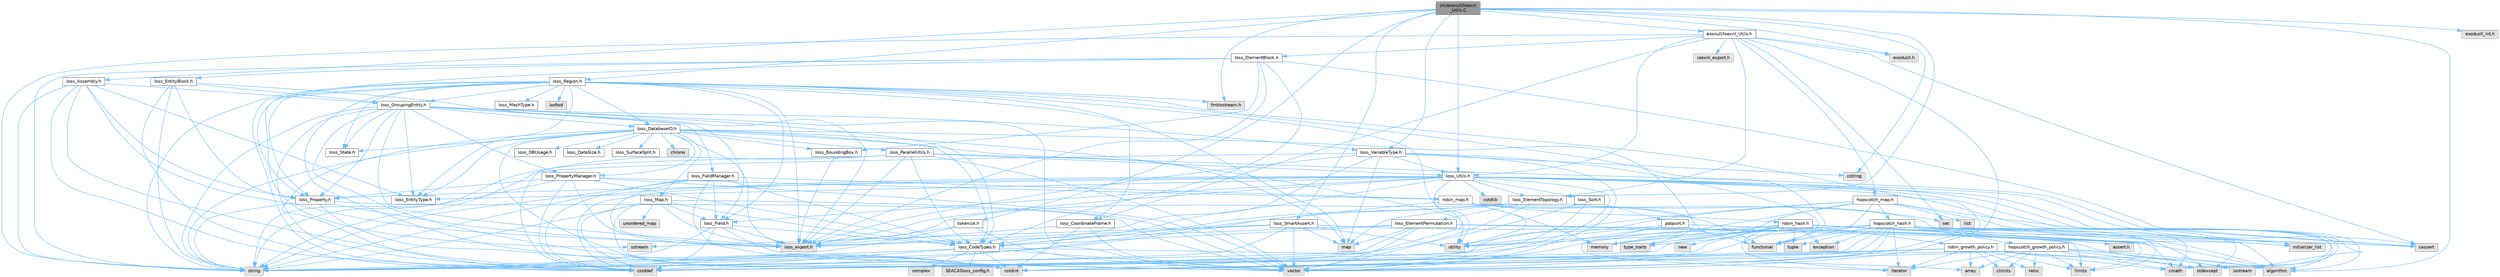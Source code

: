 digraph "src/exonull/Ioexnl_Utils.C"
{
 // INTERACTIVE_SVG=YES
 // LATEX_PDF_SIZE
  bgcolor="transparent";
  edge [fontname=Helvetica,fontsize=10,labelfontname=Helvetica,labelfontsize=10];
  node [fontname=Helvetica,fontsize=10,shape=box,height=0.2,width=0.4];
  Node1 [id="Node000001",label="src/exonull/Ioexnl\l_Utils.C",height=0.2,width=0.4,color="gray40", fillcolor="grey60", style="filled", fontcolor="black",tooltip=" "];
  Node1 -> Node2 [id="edge1_Node000001_Node000002",color="steelblue1",style="solid",tooltip=" "];
  Node2 [id="Node000002",label="Ioss_Assembly.h",height=0.2,width=0.4,color="grey40", fillcolor="white", style="filled",URL="$Ioss__Assembly_8h.html",tooltip=" "];
  Node2 -> Node3 [id="edge2_Node000002_Node000003",color="steelblue1",style="solid",tooltip=" "];
  Node3 [id="Node000003",label="ioss_export.h",height=0.2,width=0.4,color="grey60", fillcolor="#E0E0E0", style="filled",tooltip=" "];
  Node2 -> Node4 [id="edge3_Node000002_Node000004",color="steelblue1",style="solid",tooltip=" "];
  Node4 [id="Node000004",label="Ioss_EntityType.h",height=0.2,width=0.4,color="grey40", fillcolor="white", style="filled",URL="$Ioss__EntityType_8h.html",tooltip=" "];
  Node2 -> Node5 [id="edge4_Node000002_Node000005",color="steelblue1",style="solid",tooltip=" "];
  Node5 [id="Node000005",label="Ioss_Property.h",height=0.2,width=0.4,color="grey40", fillcolor="white", style="filled",URL="$Ioss__Property_8h.html",tooltip=" "];
  Node5 -> Node3 [id="edge5_Node000005_Node000003",color="steelblue1",style="solid",tooltip=" "];
  Node5 -> Node6 [id="edge6_Node000005_Node000006",color="steelblue1",style="solid",tooltip=" "];
  Node6 [id="Node000006",label="cstdint",height=0.2,width=0.4,color="grey60", fillcolor="#E0E0E0", style="filled",tooltip=" "];
  Node5 -> Node7 [id="edge7_Node000005_Node000007",color="steelblue1",style="solid",tooltip=" "];
  Node7 [id="Node000007",label="string",height=0.2,width=0.4,color="grey60", fillcolor="#E0E0E0", style="filled",tooltip=" "];
  Node5 -> Node8 [id="edge8_Node000005_Node000008",color="steelblue1",style="solid",tooltip=" "];
  Node8 [id="Node000008",label="vector",height=0.2,width=0.4,color="grey60", fillcolor="#E0E0E0", style="filled",tooltip=" "];
  Node2 -> Node9 [id="edge9_Node000002_Node000009",color="steelblue1",style="solid",tooltip=" "];
  Node9 [id="Node000009",label="Ioss_GroupingEntity.h",height=0.2,width=0.4,color="grey40", fillcolor="white", style="filled",URL="$Ioss__GroupingEntity_8h.html",tooltip=" "];
  Node9 -> Node3 [id="edge10_Node000009_Node000003",color="steelblue1",style="solid",tooltip=" "];
  Node9 -> Node10 [id="edge11_Node000009_Node000010",color="steelblue1",style="solid",tooltip=" "];
  Node10 [id="Node000010",label="Ioss_CodeTypes.h",height=0.2,width=0.4,color="grey40", fillcolor="white", style="filled",URL="$Ioss__CodeTypes_8h.html",tooltip=" "];
  Node10 -> Node11 [id="edge12_Node000010_Node000011",color="steelblue1",style="solid",tooltip=" "];
  Node11 [id="Node000011",label="array",height=0.2,width=0.4,color="grey60", fillcolor="#E0E0E0", style="filled",tooltip=" "];
  Node10 -> Node12 [id="edge13_Node000010_Node000012",color="steelblue1",style="solid",tooltip=" "];
  Node12 [id="Node000012",label="cstddef",height=0.2,width=0.4,color="grey60", fillcolor="#E0E0E0", style="filled",tooltip=" "];
  Node10 -> Node6 [id="edge14_Node000010_Node000006",color="steelblue1",style="solid",tooltip=" "];
  Node10 -> Node7 [id="edge15_Node000010_Node000007",color="steelblue1",style="solid",tooltip=" "];
  Node10 -> Node8 [id="edge16_Node000010_Node000008",color="steelblue1",style="solid",tooltip=" "];
  Node10 -> Node13 [id="edge17_Node000010_Node000013",color="steelblue1",style="solid",tooltip=" "];
  Node13 [id="Node000013",label="SEACASIoss_config.h",height=0.2,width=0.4,color="grey60", fillcolor="#E0E0E0", style="filled",tooltip=" "];
  Node10 -> Node14 [id="edge18_Node000010_Node000014",color="steelblue1",style="solid",tooltip=" "];
  Node14 [id="Node000014",label="complex",height=0.2,width=0.4,color="grey60", fillcolor="#E0E0E0", style="filled",tooltip=" "];
  Node9 -> Node15 [id="edge19_Node000009_Node000015",color="steelblue1",style="solid",tooltip=" "];
  Node15 [id="Node000015",label="Ioss_DatabaseIO.h",height=0.2,width=0.4,color="grey40", fillcolor="white", style="filled",URL="$Ioss__DatabaseIO_8h.html",tooltip=" "];
  Node15 -> Node3 [id="edge20_Node000015_Node000003",color="steelblue1",style="solid",tooltip=" "];
  Node15 -> Node16 [id="edge21_Node000015_Node000016",color="steelblue1",style="solid",tooltip=" "];
  Node16 [id="Node000016",label="Ioss_BoundingBox.h",height=0.2,width=0.4,color="grey40", fillcolor="white", style="filled",URL="$Ioss__BoundingBox_8h.html",tooltip=" "];
  Node16 -> Node3 [id="edge22_Node000016_Node000003",color="steelblue1",style="solid",tooltip=" "];
  Node15 -> Node10 [id="edge23_Node000015_Node000010",color="steelblue1",style="solid",tooltip=" "];
  Node15 -> Node17 [id="edge24_Node000015_Node000017",color="steelblue1",style="solid",tooltip=" "];
  Node17 [id="Node000017",label="Ioss_DBUsage.h",height=0.2,width=0.4,color="grey40", fillcolor="white", style="filled",URL="$Ioss__DBUsage_8h.html",tooltip=" "];
  Node15 -> Node18 [id="edge25_Node000015_Node000018",color="steelblue1",style="solid",tooltip=" "];
  Node18 [id="Node000018",label="Ioss_DataSize.h",height=0.2,width=0.4,color="grey40", fillcolor="white", style="filled",URL="$Ioss__DataSize_8h.html",tooltip=" "];
  Node15 -> Node4 [id="edge26_Node000015_Node000004",color="steelblue1",style="solid",tooltip=" "];
  Node15 -> Node19 [id="edge27_Node000015_Node000019",color="steelblue1",style="solid",tooltip=" "];
  Node19 [id="Node000019",label="Ioss_Map.h",height=0.2,width=0.4,color="grey40", fillcolor="white", style="filled",URL="$Ioss__Map_8h.html",tooltip=" "];
  Node19 -> Node3 [id="edge28_Node000019_Node000003",color="steelblue1",style="solid",tooltip=" "];
  Node19 -> Node10 [id="edge29_Node000019_Node000010",color="steelblue1",style="solid",tooltip=" "];
  Node19 -> Node20 [id="edge30_Node000019_Node000020",color="steelblue1",style="solid",tooltip=" "];
  Node20 [id="Node000020",label="Ioss_Field.h",height=0.2,width=0.4,color="grey40", fillcolor="white", style="filled",URL="$Ioss__Field_8h.html",tooltip=" "];
  Node20 -> Node3 [id="edge31_Node000020_Node000003",color="steelblue1",style="solid",tooltip=" "];
  Node20 -> Node10 [id="edge32_Node000020_Node000010",color="steelblue1",style="solid",tooltip=" "];
  Node20 -> Node12 [id="edge33_Node000020_Node000012",color="steelblue1",style="solid",tooltip=" "];
  Node20 -> Node7 [id="edge34_Node000020_Node000007",color="steelblue1",style="solid",tooltip=" "];
  Node20 -> Node8 [id="edge35_Node000020_Node000008",color="steelblue1",style="solid",tooltip=" "];
  Node19 -> Node12 [id="edge36_Node000019_Node000012",color="steelblue1",style="solid",tooltip=" "];
  Node19 -> Node6 [id="edge37_Node000019_Node000006",color="steelblue1",style="solid",tooltip=" "];
  Node19 -> Node7 [id="edge38_Node000019_Node000007",color="steelblue1",style="solid",tooltip=" "];
  Node19 -> Node8 [id="edge39_Node000019_Node000008",color="steelblue1",style="solid",tooltip=" "];
  Node19 -> Node21 [id="edge40_Node000019_Node000021",color="steelblue1",style="solid",tooltip=" "];
  Node21 [id="Node000021",label="unordered_map",height=0.2,width=0.4,color="grey60", fillcolor="#E0E0E0", style="filled",tooltip=" "];
  Node15 -> Node22 [id="edge41_Node000015_Node000022",color="steelblue1",style="solid",tooltip=" "];
  Node22 [id="Node000022",label="Ioss_ParallelUtils.h",height=0.2,width=0.4,color="grey40", fillcolor="white", style="filled",URL="$Ioss__ParallelUtils_8h.html",tooltip=" "];
  Node22 -> Node3 [id="edge42_Node000022_Node000003",color="steelblue1",style="solid",tooltip=" "];
  Node22 -> Node10 [id="edge43_Node000022_Node000010",color="steelblue1",style="solid",tooltip=" "];
  Node22 -> Node23 [id="edge44_Node000022_Node000023",color="steelblue1",style="solid",tooltip=" "];
  Node23 [id="Node000023",label="Ioss_Utils.h",height=0.2,width=0.4,color="grey40", fillcolor="white", style="filled",URL="$Ioss__Utils_8h.html",tooltip=" "];
  Node23 -> Node3 [id="edge45_Node000023_Node000003",color="steelblue1",style="solid",tooltip=" "];
  Node23 -> Node10 [id="edge46_Node000023_Node000010",color="steelblue1",style="solid",tooltip=" "];
  Node23 -> Node24 [id="edge47_Node000023_Node000024",color="steelblue1",style="solid",tooltip=" "];
  Node24 [id="Node000024",label="Ioss_ElementTopology.h",height=0.2,width=0.4,color="grey40", fillcolor="white", style="filled",URL="$Ioss__ElementTopology_8h.html",tooltip=" "];
  Node24 -> Node3 [id="edge48_Node000024_Node000003",color="steelblue1",style="solid",tooltip=" "];
  Node24 -> Node10 [id="edge49_Node000024_Node000010",color="steelblue1",style="solid",tooltip=" "];
  Node24 -> Node25 [id="edge50_Node000024_Node000025",color="steelblue1",style="solid",tooltip=" "];
  Node25 [id="Node000025",label="Ioss_ElementPermutation.h",height=0.2,width=0.4,color="grey40", fillcolor="white", style="filled",URL="$Ioss__ElementPermutation_8h.html",tooltip=" "];
  Node25 -> Node3 [id="edge51_Node000025_Node000003",color="steelblue1",style="solid",tooltip=" "];
  Node25 -> Node10 [id="edge52_Node000025_Node000010",color="steelblue1",style="solid",tooltip=" "];
  Node25 -> Node26 [id="edge53_Node000025_Node000026",color="steelblue1",style="solid",tooltip=" "];
  Node26 [id="Node000026",label="assert.h",height=0.2,width=0.4,color="grey60", fillcolor="#E0E0E0", style="filled",tooltip=" "];
  Node25 -> Node27 [id="edge54_Node000025_Node000027",color="steelblue1",style="solid",tooltip=" "];
  Node27 [id="Node000027",label="limits",height=0.2,width=0.4,color="grey60", fillcolor="#E0E0E0", style="filled",tooltip=" "];
  Node25 -> Node28 [id="edge55_Node000025_Node000028",color="steelblue1",style="solid",tooltip=" "];
  Node28 [id="Node000028",label="map",height=0.2,width=0.4,color="grey60", fillcolor="#E0E0E0", style="filled",tooltip=" "];
  Node25 -> Node7 [id="edge56_Node000025_Node000007",color="steelblue1",style="solid",tooltip=" "];
  Node25 -> Node8 [id="edge57_Node000025_Node000008",color="steelblue1",style="solid",tooltip=" "];
  Node24 -> Node28 [id="edge58_Node000024_Node000028",color="steelblue1",style="solid",tooltip=" "];
  Node24 -> Node29 [id="edge59_Node000024_Node000029",color="steelblue1",style="solid",tooltip=" "];
  Node29 [id="Node000029",label="set",height=0.2,width=0.4,color="grey60", fillcolor="#E0E0E0", style="filled",tooltip=" "];
  Node24 -> Node7 [id="edge60_Node000024_Node000007",color="steelblue1",style="solid",tooltip=" "];
  Node24 -> Node8 [id="edge61_Node000024_Node000008",color="steelblue1",style="solid",tooltip=" "];
  Node23 -> Node4 [id="edge62_Node000023_Node000004",color="steelblue1",style="solid",tooltip=" "];
  Node23 -> Node20 [id="edge63_Node000023_Node000020",color="steelblue1",style="solid",tooltip=" "];
  Node23 -> Node5 [id="edge64_Node000023_Node000005",color="steelblue1",style="solid",tooltip=" "];
  Node23 -> Node30 [id="edge65_Node000023_Node000030",color="steelblue1",style="solid",tooltip=" "];
  Node30 [id="Node000030",label="Ioss_Sort.h",height=0.2,width=0.4,color="grey40", fillcolor="white", style="filled",URL="$Ioss__Sort_8h.html",tooltip=" "];
  Node30 -> Node31 [id="edge66_Node000030_Node000031",color="steelblue1",style="solid",tooltip=" "];
  Node31 [id="Node000031",label="pdqsort.h",height=0.2,width=0.4,color="grey40", fillcolor="white", style="filled",URL="$pdqsort_8h.html",tooltip=" "];
  Node31 -> Node32 [id="edge67_Node000031_Node000032",color="steelblue1",style="solid",tooltip=" "];
  Node32 [id="Node000032",label="algorithm",height=0.2,width=0.4,color="grey60", fillcolor="#E0E0E0", style="filled",tooltip=" "];
  Node31 -> Node12 [id="edge68_Node000031_Node000012",color="steelblue1",style="solid",tooltip=" "];
  Node31 -> Node33 [id="edge69_Node000031_Node000033",color="steelblue1",style="solid",tooltip=" "];
  Node33 [id="Node000033",label="functional",height=0.2,width=0.4,color="grey60", fillcolor="#E0E0E0", style="filled",tooltip=" "];
  Node31 -> Node34 [id="edge70_Node000031_Node000034",color="steelblue1",style="solid",tooltip=" "];
  Node34 [id="Node000034",label="iterator",height=0.2,width=0.4,color="grey60", fillcolor="#E0E0E0", style="filled",tooltip=" "];
  Node31 -> Node35 [id="edge71_Node000031_Node000035",color="steelblue1",style="solid",tooltip=" "];
  Node35 [id="Node000035",label="utility",height=0.2,width=0.4,color="grey60", fillcolor="#E0E0E0", style="filled",tooltip=" "];
  Node30 -> Node12 [id="edge72_Node000030_Node000012",color="steelblue1",style="solid",tooltip=" "];
  Node30 -> Node8 [id="edge73_Node000030_Node000008",color="steelblue1",style="solid",tooltip=" "];
  Node23 -> Node32 [id="edge74_Node000023_Node000032",color="steelblue1",style="solid",tooltip=" "];
  Node23 -> Node36 [id="edge75_Node000023_Node000036",color="steelblue1",style="solid",tooltip=" "];
  Node36 [id="Node000036",label="cassert",height=0.2,width=0.4,color="grey60", fillcolor="#E0E0E0", style="filled",tooltip=" "];
  Node23 -> Node37 [id="edge76_Node000023_Node000037",color="steelblue1",style="solid",tooltip=" "];
  Node37 [id="Node000037",label="cmath",height=0.2,width=0.4,color="grey60", fillcolor="#E0E0E0", style="filled",tooltip=" "];
  Node23 -> Node12 [id="edge77_Node000023_Node000012",color="steelblue1",style="solid",tooltip=" "];
  Node23 -> Node6 [id="edge78_Node000023_Node000006",color="steelblue1",style="solid",tooltip=" "];
  Node23 -> Node38 [id="edge79_Node000023_Node000038",color="steelblue1",style="solid",tooltip=" "];
  Node38 [id="Node000038",label="cstdlib",height=0.2,width=0.4,color="grey60", fillcolor="#E0E0E0", style="filled",tooltip=" "];
  Node23 -> Node39 [id="edge80_Node000023_Node000039",color="steelblue1",style="solid",tooltip=" "];
  Node39 [id="Node000039",label="iostream",height=0.2,width=0.4,color="grey60", fillcolor="#E0E0E0", style="filled",tooltip=" "];
  Node23 -> Node40 [id="edge81_Node000023_Node000040",color="steelblue1",style="solid",tooltip=" "];
  Node40 [id="Node000040",label="stdexcept",height=0.2,width=0.4,color="grey60", fillcolor="#E0E0E0", style="filled",tooltip=" "];
  Node23 -> Node7 [id="edge82_Node000023_Node000007",color="steelblue1",style="solid",tooltip=" "];
  Node23 -> Node8 [id="edge83_Node000023_Node000008",color="steelblue1",style="solid",tooltip=" "];
  Node22 -> Node36 [id="edge84_Node000022_Node000036",color="steelblue1",style="solid",tooltip=" "];
  Node22 -> Node12 [id="edge85_Node000022_Node000012",color="steelblue1",style="solid",tooltip=" "];
  Node22 -> Node7 [id="edge86_Node000022_Node000007",color="steelblue1",style="solid",tooltip=" "];
  Node22 -> Node8 [id="edge87_Node000022_Node000008",color="steelblue1",style="solid",tooltip=" "];
  Node15 -> Node41 [id="edge88_Node000015_Node000041",color="steelblue1",style="solid",tooltip=" "];
  Node41 [id="Node000041",label="Ioss_PropertyManager.h",height=0.2,width=0.4,color="grey40", fillcolor="white", style="filled",URL="$Ioss__PropertyManager_8h.html",tooltip=" "];
  Node41 -> Node3 [id="edge89_Node000041_Node000003",color="steelblue1",style="solid",tooltip=" "];
  Node41 -> Node10 [id="edge90_Node000041_Node000010",color="steelblue1",style="solid",tooltip=" "];
  Node41 -> Node5 [id="edge91_Node000041_Node000005",color="steelblue1",style="solid",tooltip=" "];
  Node41 -> Node12 [id="edge92_Node000041_Node000012",color="steelblue1",style="solid",tooltip=" "];
  Node41 -> Node7 [id="edge93_Node000041_Node000007",color="steelblue1",style="solid",tooltip=" "];
  Node41 -> Node8 [id="edge94_Node000041_Node000008",color="steelblue1",style="solid",tooltip=" "];
  Node41 -> Node42 [id="edge95_Node000041_Node000042",color="steelblue1",style="solid",tooltip=" "];
  Node42 [id="Node000042",label="robin_map.h",height=0.2,width=0.4,color="grey40", fillcolor="white", style="filled",URL="$robin__map_8h.html",tooltip=" "];
  Node42 -> Node12 [id="edge96_Node000042_Node000012",color="steelblue1",style="solid",tooltip=" "];
  Node42 -> Node33 [id="edge97_Node000042_Node000033",color="steelblue1",style="solid",tooltip=" "];
  Node42 -> Node43 [id="edge98_Node000042_Node000043",color="steelblue1",style="solid",tooltip=" "];
  Node43 [id="Node000043",label="initializer_list",height=0.2,width=0.4,color="grey60", fillcolor="#E0E0E0", style="filled",tooltip=" "];
  Node42 -> Node44 [id="edge99_Node000042_Node000044",color="steelblue1",style="solid",tooltip=" "];
  Node44 [id="Node000044",label="memory",height=0.2,width=0.4,color="grey60", fillcolor="#E0E0E0", style="filled",tooltip=" "];
  Node42 -> Node45 [id="edge100_Node000042_Node000045",color="steelblue1",style="solid",tooltip=" "];
  Node45 [id="Node000045",label="type_traits",height=0.2,width=0.4,color="grey60", fillcolor="#E0E0E0", style="filled",tooltip=" "];
  Node42 -> Node35 [id="edge101_Node000042_Node000035",color="steelblue1",style="solid",tooltip=" "];
  Node42 -> Node46 [id="edge102_Node000042_Node000046",color="steelblue1",style="solid",tooltip=" "];
  Node46 [id="Node000046",label="robin_hash.h",height=0.2,width=0.4,color="grey40", fillcolor="white", style="filled",URL="$robin__hash_8h.html",tooltip=" "];
  Node46 -> Node32 [id="edge103_Node000046_Node000032",color="steelblue1",style="solid",tooltip=" "];
  Node46 -> Node36 [id="edge104_Node000046_Node000036",color="steelblue1",style="solid",tooltip=" "];
  Node46 -> Node37 [id="edge105_Node000046_Node000037",color="steelblue1",style="solid",tooltip=" "];
  Node46 -> Node12 [id="edge106_Node000046_Node000012",color="steelblue1",style="solid",tooltip=" "];
  Node46 -> Node6 [id="edge107_Node000046_Node000006",color="steelblue1",style="solid",tooltip=" "];
  Node46 -> Node47 [id="edge108_Node000046_Node000047",color="steelblue1",style="solid",tooltip=" "];
  Node47 [id="Node000047",label="exception",height=0.2,width=0.4,color="grey60", fillcolor="#E0E0E0", style="filled",tooltip=" "];
  Node46 -> Node34 [id="edge109_Node000046_Node000034",color="steelblue1",style="solid",tooltip=" "];
  Node46 -> Node27 [id="edge110_Node000046_Node000027",color="steelblue1",style="solid",tooltip=" "];
  Node46 -> Node44 [id="edge111_Node000046_Node000044",color="steelblue1",style="solid",tooltip=" "];
  Node46 -> Node48 [id="edge112_Node000046_Node000048",color="steelblue1",style="solid",tooltip=" "];
  Node48 [id="Node000048",label="new",height=0.2,width=0.4,color="grey60", fillcolor="#E0E0E0", style="filled",tooltip=" "];
  Node46 -> Node40 [id="edge113_Node000046_Node000040",color="steelblue1",style="solid",tooltip=" "];
  Node46 -> Node49 [id="edge114_Node000046_Node000049",color="steelblue1",style="solid",tooltip=" "];
  Node49 [id="Node000049",label="tuple",height=0.2,width=0.4,color="grey60", fillcolor="#E0E0E0", style="filled",tooltip=" "];
  Node46 -> Node45 [id="edge115_Node000046_Node000045",color="steelblue1",style="solid",tooltip=" "];
  Node46 -> Node35 [id="edge116_Node000046_Node000035",color="steelblue1",style="solid",tooltip=" "];
  Node46 -> Node8 [id="edge117_Node000046_Node000008",color="steelblue1",style="solid",tooltip=" "];
  Node46 -> Node50 [id="edge118_Node000046_Node000050",color="steelblue1",style="solid",tooltip=" "];
  Node50 [id="Node000050",label="robin_growth_policy.h",height=0.2,width=0.4,color="grey40", fillcolor="white", style="filled",URL="$robin__growth__policy_8h.html",tooltip=" "];
  Node50 -> Node32 [id="edge119_Node000050_Node000032",color="steelblue1",style="solid",tooltip=" "];
  Node50 -> Node11 [id="edge120_Node000050_Node000011",color="steelblue1",style="solid",tooltip=" "];
  Node50 -> Node51 [id="edge121_Node000050_Node000051",color="steelblue1",style="solid",tooltip=" "];
  Node51 [id="Node000051",label="climits",height=0.2,width=0.4,color="grey60", fillcolor="#E0E0E0", style="filled",tooltip=" "];
  Node50 -> Node37 [id="edge122_Node000050_Node000037",color="steelblue1",style="solid",tooltip=" "];
  Node50 -> Node12 [id="edge123_Node000050_Node000012",color="steelblue1",style="solid",tooltip=" "];
  Node50 -> Node6 [id="edge124_Node000050_Node000006",color="steelblue1",style="solid",tooltip=" "];
  Node50 -> Node34 [id="edge125_Node000050_Node000034",color="steelblue1",style="solid",tooltip=" "];
  Node50 -> Node27 [id="edge126_Node000050_Node000027",color="steelblue1",style="solid",tooltip=" "];
  Node50 -> Node52 [id="edge127_Node000050_Node000052",color="steelblue1",style="solid",tooltip=" "];
  Node52 [id="Node000052",label="ratio",height=0.2,width=0.4,color="grey60", fillcolor="#E0E0E0", style="filled",tooltip=" "];
  Node50 -> Node40 [id="edge128_Node000050_Node000040",color="steelblue1",style="solid",tooltip=" "];
  Node15 -> Node53 [id="edge129_Node000015_Node000053",color="steelblue1",style="solid",tooltip=" "];
  Node53 [id="Node000053",label="Ioss_State.h",height=0.2,width=0.4,color="grey40", fillcolor="white", style="filled",URL="$Ioss__State_8h.html",tooltip=" "];
  Node15 -> Node54 [id="edge130_Node000015_Node000054",color="steelblue1",style="solid",tooltip=" "];
  Node54 [id="Node000054",label="Ioss_SurfaceSplit.h",height=0.2,width=0.4,color="grey40", fillcolor="white", style="filled",URL="$Ioss__SurfaceSplit_8h.html",tooltip=" "];
  Node15 -> Node55 [id="edge131_Node000015_Node000055",color="steelblue1",style="solid",tooltip=" "];
  Node55 [id="Node000055",label="chrono",height=0.2,width=0.4,color="grey60", fillcolor="#E0E0E0", style="filled",tooltip=" "];
  Node15 -> Node12 [id="edge132_Node000015_Node000012",color="steelblue1",style="solid",tooltip=" "];
  Node15 -> Node6 [id="edge133_Node000015_Node000006",color="steelblue1",style="solid",tooltip=" "];
  Node15 -> Node28 [id="edge134_Node000015_Node000028",color="steelblue1",style="solid",tooltip=" "];
  Node15 -> Node7 [id="edge135_Node000015_Node000007",color="steelblue1",style="solid",tooltip=" "];
  Node15 -> Node35 [id="edge136_Node000015_Node000035",color="steelblue1",style="solid",tooltip=" "];
  Node15 -> Node8 [id="edge137_Node000015_Node000008",color="steelblue1",style="solid",tooltip=" "];
  Node9 -> Node4 [id="edge138_Node000009_Node000004",color="steelblue1",style="solid",tooltip=" "];
  Node9 -> Node20 [id="edge139_Node000009_Node000020",color="steelblue1",style="solid",tooltip=" "];
  Node9 -> Node56 [id="edge140_Node000009_Node000056",color="steelblue1",style="solid",tooltip=" "];
  Node56 [id="Node000056",label="Ioss_FieldManager.h",height=0.2,width=0.4,color="grey40", fillcolor="white", style="filled",URL="$Ioss__FieldManager_8h.html",tooltip=" "];
  Node56 -> Node3 [id="edge141_Node000056_Node000003",color="steelblue1",style="solid",tooltip=" "];
  Node56 -> Node10 [id="edge142_Node000056_Node000010",color="steelblue1",style="solid",tooltip=" "];
  Node56 -> Node20 [id="edge143_Node000056_Node000020",color="steelblue1",style="solid",tooltip=" "];
  Node56 -> Node12 [id="edge144_Node000056_Node000012",color="steelblue1",style="solid",tooltip=" "];
  Node56 -> Node7 [id="edge145_Node000056_Node000007",color="steelblue1",style="solid",tooltip=" "];
  Node56 -> Node8 [id="edge146_Node000056_Node000008",color="steelblue1",style="solid",tooltip=" "];
  Node56 -> Node42 [id="edge147_Node000056_Node000042",color="steelblue1",style="solid",tooltip=" "];
  Node9 -> Node5 [id="edge148_Node000009_Node000005",color="steelblue1",style="solid",tooltip=" "];
  Node9 -> Node41 [id="edge149_Node000009_Node000041",color="steelblue1",style="solid",tooltip=" "];
  Node9 -> Node53 [id="edge150_Node000009_Node000053",color="steelblue1",style="solid",tooltip=" "];
  Node9 -> Node57 [id="edge151_Node000009_Node000057",color="steelblue1",style="solid",tooltip=" "];
  Node57 [id="Node000057",label="Ioss_VariableType.h",height=0.2,width=0.4,color="grey40", fillcolor="white", style="filled",URL="$Ioss__VariableType_8h.html",tooltip=" "];
  Node57 -> Node3 [id="edge152_Node000057_Node000003",color="steelblue1",style="solid",tooltip=" "];
  Node57 -> Node10 [id="edge153_Node000057_Node000010",color="steelblue1",style="solid",tooltip=" "];
  Node57 -> Node23 [id="edge154_Node000057_Node000023",color="steelblue1",style="solid",tooltip=" "];
  Node57 -> Node58 [id="edge155_Node000057_Node000058",color="steelblue1",style="solid",tooltip=" "];
  Node58 [id="Node000058",label="cstring",height=0.2,width=0.4,color="grey60", fillcolor="#E0E0E0", style="filled",tooltip=" "];
  Node57 -> Node33 [id="edge156_Node000057_Node000033",color="steelblue1",style="solid",tooltip=" "];
  Node57 -> Node28 [id="edge157_Node000057_Node000028",color="steelblue1",style="solid",tooltip=" "];
  Node57 -> Node7 [id="edge158_Node000057_Node000007",color="steelblue1",style="solid",tooltip=" "];
  Node57 -> Node8 [id="edge159_Node000057_Node000008",color="steelblue1",style="solid",tooltip=" "];
  Node9 -> Node12 [id="edge160_Node000009_Node000012",color="steelblue1",style="solid",tooltip=" "];
  Node9 -> Node6 [id="edge161_Node000009_Node000006",color="steelblue1",style="solid",tooltip=" "];
  Node9 -> Node7 [id="edge162_Node000009_Node000007",color="steelblue1",style="solid",tooltip=" "];
  Node9 -> Node8 [id="edge163_Node000009_Node000008",color="steelblue1",style="solid",tooltip=" "];
  Node2 -> Node12 [id="edge164_Node000002_Node000012",color="steelblue1",style="solid",tooltip=" "];
  Node2 -> Node6 [id="edge165_Node000002_Node000006",color="steelblue1",style="solid",tooltip=" "];
  Node2 -> Node7 [id="edge166_Node000002_Node000007",color="steelblue1",style="solid",tooltip=" "];
  Node1 -> Node24 [id="edge167_Node000001_Node000024",color="steelblue1",style="solid",tooltip=" "];
  Node1 -> Node59 [id="edge168_Node000001_Node000059",color="steelblue1",style="solid",tooltip=" "];
  Node59 [id="Node000059",label="Ioss_Region.h",height=0.2,width=0.4,color="grey40", fillcolor="white", style="filled",URL="$Ioss__Region_8h.html",tooltip=" "];
  Node59 -> Node3 [id="edge169_Node000059_Node000003",color="steelblue1",style="solid",tooltip=" "];
  Node59 -> Node60 [id="edge170_Node000059_Node000060",color="steelblue1",style="solid",tooltip=" "];
  Node60 [id="Node000060",label="Ioss_CoordinateFrame.h",height=0.2,width=0.4,color="grey40", fillcolor="white", style="filled",URL="$Ioss__CoordinateFrame_8h.html",tooltip=" "];
  Node60 -> Node3 [id="edge171_Node000060_Node000003",color="steelblue1",style="solid",tooltip=" "];
  Node60 -> Node6 [id="edge172_Node000060_Node000006",color="steelblue1",style="solid",tooltip=" "];
  Node60 -> Node8 [id="edge173_Node000060_Node000008",color="steelblue1",style="solid",tooltip=" "];
  Node59 -> Node15 [id="edge174_Node000059_Node000015",color="steelblue1",style="solid",tooltip=" "];
  Node59 -> Node4 [id="edge175_Node000059_Node000004",color="steelblue1",style="solid",tooltip=" "];
  Node59 -> Node20 [id="edge176_Node000059_Node000020",color="steelblue1",style="solid",tooltip=" "];
  Node59 -> Node9 [id="edge177_Node000059_Node000009",color="steelblue1",style="solid",tooltip=" "];
  Node59 -> Node61 [id="edge178_Node000059_Node000061",color="steelblue1",style="solid",tooltip=" "];
  Node61 [id="Node000061",label="Ioss_MeshType.h",height=0.2,width=0.4,color="grey40", fillcolor="white", style="filled",URL="$Ioss__MeshType_8h.html",tooltip=" "];
  Node59 -> Node5 [id="edge179_Node000059_Node000005",color="steelblue1",style="solid",tooltip=" "];
  Node59 -> Node53 [id="edge180_Node000059_Node000053",color="steelblue1",style="solid",tooltip=" "];
  Node59 -> Node12 [id="edge181_Node000059_Node000012",color="steelblue1",style="solid",tooltip=" "];
  Node59 -> Node6 [id="edge182_Node000059_Node000006",color="steelblue1",style="solid",tooltip=" "];
  Node59 -> Node33 [id="edge183_Node000059_Node000033",color="steelblue1",style="solid",tooltip=" "];
  Node59 -> Node62 [id="edge184_Node000059_Node000062",color="steelblue1",style="solid",tooltip=" "];
  Node62 [id="Node000062",label="iosfwd",height=0.2,width=0.4,color="grey60", fillcolor="#E0E0E0", style="filled",tooltip=" "];
  Node59 -> Node28 [id="edge185_Node000059_Node000028",color="steelblue1",style="solid",tooltip=" "];
  Node59 -> Node7 [id="edge186_Node000059_Node000007",color="steelblue1",style="solid",tooltip=" "];
  Node59 -> Node35 [id="edge187_Node000059_Node000035",color="steelblue1",style="solid",tooltip=" "];
  Node59 -> Node8 [id="edge188_Node000059_Node000008",color="steelblue1",style="solid",tooltip=" "];
  Node59 -> Node63 [id="edge189_Node000059_Node000063",color="steelblue1",style="solid",tooltip=" "];
  Node63 [id="Node000063",label="sstream",height=0.2,width=0.4,color="grey60", fillcolor="#E0E0E0", style="filled",tooltip=" "];
  Node59 -> Node64 [id="edge190_Node000059_Node000064",color="steelblue1",style="solid",tooltip=" "];
  Node64 [id="Node000064",label="fmt/ostream.h",height=0.2,width=0.4,color="grey60", fillcolor="#E0E0E0", style="filled",tooltip=" "];
  Node1 -> Node65 [id="edge191_Node000001_Node000065",color="steelblue1",style="solid",tooltip=" "];
  Node65 [id="Node000065",label="Ioss_SmartAssert.h",height=0.2,width=0.4,color="grey40", fillcolor="white", style="filled",URL="$Ioss__SmartAssert_8h.html",tooltip=" "];
  Node65 -> Node3 [id="edge192_Node000065_Node000003",color="steelblue1",style="solid",tooltip=" "];
  Node65 -> Node39 [id="edge193_Node000065_Node000039",color="steelblue1",style="solid",tooltip=" "];
  Node65 -> Node28 [id="edge194_Node000065_Node000028",color="steelblue1",style="solid",tooltip=" "];
  Node65 -> Node63 [id="edge195_Node000065_Node000063",color="steelblue1",style="solid",tooltip=" "];
  Node65 -> Node7 [id="edge196_Node000065_Node000007",color="steelblue1",style="solid",tooltip=" "];
  Node65 -> Node35 [id="edge197_Node000065_Node000035",color="steelblue1",style="solid",tooltip=" "];
  Node65 -> Node8 [id="edge198_Node000065_Node000008",color="steelblue1",style="solid",tooltip=" "];
  Node1 -> Node23 [id="edge199_Node000001_Node000023",color="steelblue1",style="solid",tooltip=" "];
  Node1 -> Node57 [id="edge200_Node000001_Node000057",color="steelblue1",style="solid",tooltip=" "];
  Node1 -> Node32 [id="edge201_Node000001_Node000032",color="steelblue1",style="solid",tooltip=" "];
  Node1 -> Node58 [id="edge202_Node000001_Node000058",color="steelblue1",style="solid",tooltip=" "];
  Node1 -> Node66 [id="edge203_Node000001_Node000066",color="steelblue1",style="solid",tooltip=" "];
  Node66 [id="Node000066",label="exodusII.h",height=0.2,width=0.4,color="grey60", fillcolor="#E0E0E0", style="filled",tooltip=" "];
  Node1 -> Node67 [id="edge204_Node000001_Node000067",color="steelblue1",style="solid",tooltip=" "];
  Node67 [id="Node000067",label="exodusII_int.h",height=0.2,width=0.4,color="grey60", fillcolor="#E0E0E0", style="filled",tooltip=" "];
  Node1 -> Node68 [id="edge205_Node000001_Node000068",color="steelblue1",style="solid",tooltip=" "];
  Node68 [id="Node000068",label="exonull/Ioexnl_Utils.h",height=0.2,width=0.4,color="grey40", fillcolor="white", style="filled",URL="$Ioexnl__Utils_8h.html",tooltip=" "];
  Node68 -> Node69 [id="edge206_Node000068_Node000069",color="steelblue1",style="solid",tooltip=" "];
  Node69 [id="Node000069",label="ioexnl_export.h",height=0.2,width=0.4,color="grey60", fillcolor="#E0E0E0", style="filled",tooltip=" "];
  Node68 -> Node60 [id="edge207_Node000068_Node000060",color="steelblue1",style="solid",tooltip=" "];
  Node68 -> Node70 [id="edge208_Node000068_Node000070",color="steelblue1",style="solid",tooltip=" "];
  Node70 [id="Node000070",label="Ioss_ElementBlock.h",height=0.2,width=0.4,color="grey40", fillcolor="white", style="filled",URL="$Ioss__ElementBlock_8h.html",tooltip=" "];
  Node70 -> Node3 [id="edge209_Node000070_Node000003",color="steelblue1",style="solid",tooltip=" "];
  Node70 -> Node16 [id="edge210_Node000070_Node000016",color="steelblue1",style="solid",tooltip=" "];
  Node70 -> Node10 [id="edge211_Node000070_Node000010",color="steelblue1",style="solid",tooltip=" "];
  Node70 -> Node71 [id="edge212_Node000070_Node000071",color="steelblue1",style="solid",tooltip=" "];
  Node71 [id="Node000071",label="Ioss_EntityBlock.h",height=0.2,width=0.4,color="grey40", fillcolor="white", style="filled",URL="$Ioss__EntityBlock_8h.html",tooltip=" "];
  Node71 -> Node3 [id="edge213_Node000071_Node000003",color="steelblue1",style="solid",tooltip=" "];
  Node71 -> Node9 [id="edge214_Node000071_Node000009",color="steelblue1",style="solid",tooltip=" "];
  Node71 -> Node5 [id="edge215_Node000071_Node000005",color="steelblue1",style="solid",tooltip=" "];
  Node71 -> Node12 [id="edge216_Node000071_Node000012",color="steelblue1",style="solid",tooltip=" "];
  Node71 -> Node7 [id="edge217_Node000071_Node000007",color="steelblue1",style="solid",tooltip=" "];
  Node70 -> Node5 [id="edge218_Node000070_Node000005",color="steelblue1",style="solid",tooltip=" "];
  Node70 -> Node36 [id="edge219_Node000070_Node000036",color="steelblue1",style="solid",tooltip=" "];
  Node70 -> Node7 [id="edge220_Node000070_Node000007",color="steelblue1",style="solid",tooltip=" "];
  Node68 -> Node24 [id="edge221_Node000068_Node000024",color="steelblue1",style="solid",tooltip=" "];
  Node68 -> Node23 [id="edge222_Node000068_Node000023",color="steelblue1",style="solid",tooltip=" "];
  Node68 -> Node36 [id="edge223_Node000068_Node000036",color="steelblue1",style="solid",tooltip=" "];
  Node68 -> Node66 [id="edge224_Node000068_Node000066",color="steelblue1",style="solid",tooltip=" "];
  Node68 -> Node29 [id="edge225_Node000068_Node000029",color="steelblue1",style="solid",tooltip=" "];
  Node68 -> Node7 [id="edge226_Node000068_Node000007",color="steelblue1",style="solid",tooltip=" "];
  Node68 -> Node8 [id="edge227_Node000068_Node000008",color="steelblue1",style="solid",tooltip=" "];
  Node68 -> Node72 [id="edge228_Node000068_Node000072",color="steelblue1",style="solid",tooltip=" "];
  Node72 [id="Node000072",label="hopscotch_map.h",height=0.2,width=0.4,color="grey40", fillcolor="white", style="filled",URL="$hopscotch__map_8h.html",tooltip=" "];
  Node72 -> Node32 [id="edge229_Node000072_Node000032",color="steelblue1",style="solid",tooltip=" "];
  Node72 -> Node12 [id="edge230_Node000072_Node000012",color="steelblue1",style="solid",tooltip=" "];
  Node72 -> Node33 [id="edge231_Node000072_Node000033",color="steelblue1",style="solid",tooltip=" "];
  Node72 -> Node43 [id="edge232_Node000072_Node000043",color="steelblue1",style="solid",tooltip=" "];
  Node72 -> Node73 [id="edge233_Node000072_Node000073",color="steelblue1",style="solid",tooltip=" "];
  Node73 [id="Node000073",label="list",height=0.2,width=0.4,color="grey60", fillcolor="#E0E0E0", style="filled",tooltip=" "];
  Node72 -> Node44 [id="edge234_Node000072_Node000044",color="steelblue1",style="solid",tooltip=" "];
  Node72 -> Node45 [id="edge235_Node000072_Node000045",color="steelblue1",style="solid",tooltip=" "];
  Node72 -> Node35 [id="edge236_Node000072_Node000035",color="steelblue1",style="solid",tooltip=" "];
  Node72 -> Node74 [id="edge237_Node000072_Node000074",color="steelblue1",style="solid",tooltip=" "];
  Node74 [id="Node000074",label="hopscotch_hash.h",height=0.2,width=0.4,color="grey40", fillcolor="white", style="filled",URL="$hopscotch__hash_8h.html",tooltip=" "];
  Node74 -> Node32 [id="edge238_Node000074_Node000032",color="steelblue1",style="solid",tooltip=" "];
  Node74 -> Node36 [id="edge239_Node000074_Node000036",color="steelblue1",style="solid",tooltip=" "];
  Node74 -> Node37 [id="edge240_Node000074_Node000037",color="steelblue1",style="solid",tooltip=" "];
  Node74 -> Node12 [id="edge241_Node000074_Node000012",color="steelblue1",style="solid",tooltip=" "];
  Node74 -> Node6 [id="edge242_Node000074_Node000006",color="steelblue1",style="solid",tooltip=" "];
  Node74 -> Node47 [id="edge243_Node000074_Node000047",color="steelblue1",style="solid",tooltip=" "];
  Node74 -> Node33 [id="edge244_Node000074_Node000033",color="steelblue1",style="solid",tooltip=" "];
  Node74 -> Node43 [id="edge245_Node000074_Node000043",color="steelblue1",style="solid",tooltip=" "];
  Node74 -> Node34 [id="edge246_Node000074_Node000034",color="steelblue1",style="solid",tooltip=" "];
  Node74 -> Node27 [id="edge247_Node000074_Node000027",color="steelblue1",style="solid",tooltip=" "];
  Node74 -> Node44 [id="edge248_Node000074_Node000044",color="steelblue1",style="solid",tooltip=" "];
  Node74 -> Node40 [id="edge249_Node000074_Node000040",color="steelblue1",style="solid",tooltip=" "];
  Node74 -> Node49 [id="edge250_Node000074_Node000049",color="steelblue1",style="solid",tooltip=" "];
  Node74 -> Node45 [id="edge251_Node000074_Node000045",color="steelblue1",style="solid",tooltip=" "];
  Node74 -> Node35 [id="edge252_Node000074_Node000035",color="steelblue1",style="solid",tooltip=" "];
  Node74 -> Node8 [id="edge253_Node000074_Node000008",color="steelblue1",style="solid",tooltip=" "];
  Node74 -> Node75 [id="edge254_Node000074_Node000075",color="steelblue1",style="solid",tooltip=" "];
  Node75 [id="Node000075",label="hopscotch_growth_policy.h",height=0.2,width=0.4,color="grey40", fillcolor="white", style="filled",URL="$hopscotch__growth__policy_8h.html",tooltip=" "];
  Node75 -> Node32 [id="edge255_Node000075_Node000032",color="steelblue1",style="solid",tooltip=" "];
  Node75 -> Node11 [id="edge256_Node000075_Node000011",color="steelblue1",style="solid",tooltip=" "];
  Node75 -> Node51 [id="edge257_Node000075_Node000051",color="steelblue1",style="solid",tooltip=" "];
  Node75 -> Node37 [id="edge258_Node000075_Node000037",color="steelblue1",style="solid",tooltip=" "];
  Node75 -> Node12 [id="edge259_Node000075_Node000012",color="steelblue1",style="solid",tooltip=" "];
  Node75 -> Node6 [id="edge260_Node000075_Node000006",color="steelblue1",style="solid",tooltip=" "];
  Node75 -> Node34 [id="edge261_Node000075_Node000034",color="steelblue1",style="solid",tooltip=" "];
  Node75 -> Node27 [id="edge262_Node000075_Node000027",color="steelblue1",style="solid",tooltip=" "];
  Node75 -> Node52 [id="edge263_Node000075_Node000052",color="steelblue1",style="solid",tooltip=" "];
  Node75 -> Node40 [id="edge264_Node000075_Node000040",color="steelblue1",style="solid",tooltip=" "];
  Node75 -> Node39 [id="edge265_Node000075_Node000039",color="steelblue1",style="solid",tooltip=" "];
  Node1 -> Node64 [id="edge266_Node000001_Node000064",color="steelblue1",style="solid",tooltip=" "];
  Node1 -> Node76 [id="edge267_Node000001_Node000076",color="steelblue1",style="solid",tooltip=" "];
  Node76 [id="Node000076",label="tokenize.h",height=0.2,width=0.4,color="grey40", fillcolor="white", style="filled",URL="$tokenize_8h.html",tooltip=" "];
  Node76 -> Node3 [id="edge268_Node000076_Node000003",color="steelblue1",style="solid",tooltip=" "];
  Node76 -> Node7 [id="edge269_Node000076_Node000007",color="steelblue1",style="solid",tooltip=" "];
  Node76 -> Node8 [id="edge270_Node000076_Node000008",color="steelblue1",style="solid",tooltip=" "];
}
